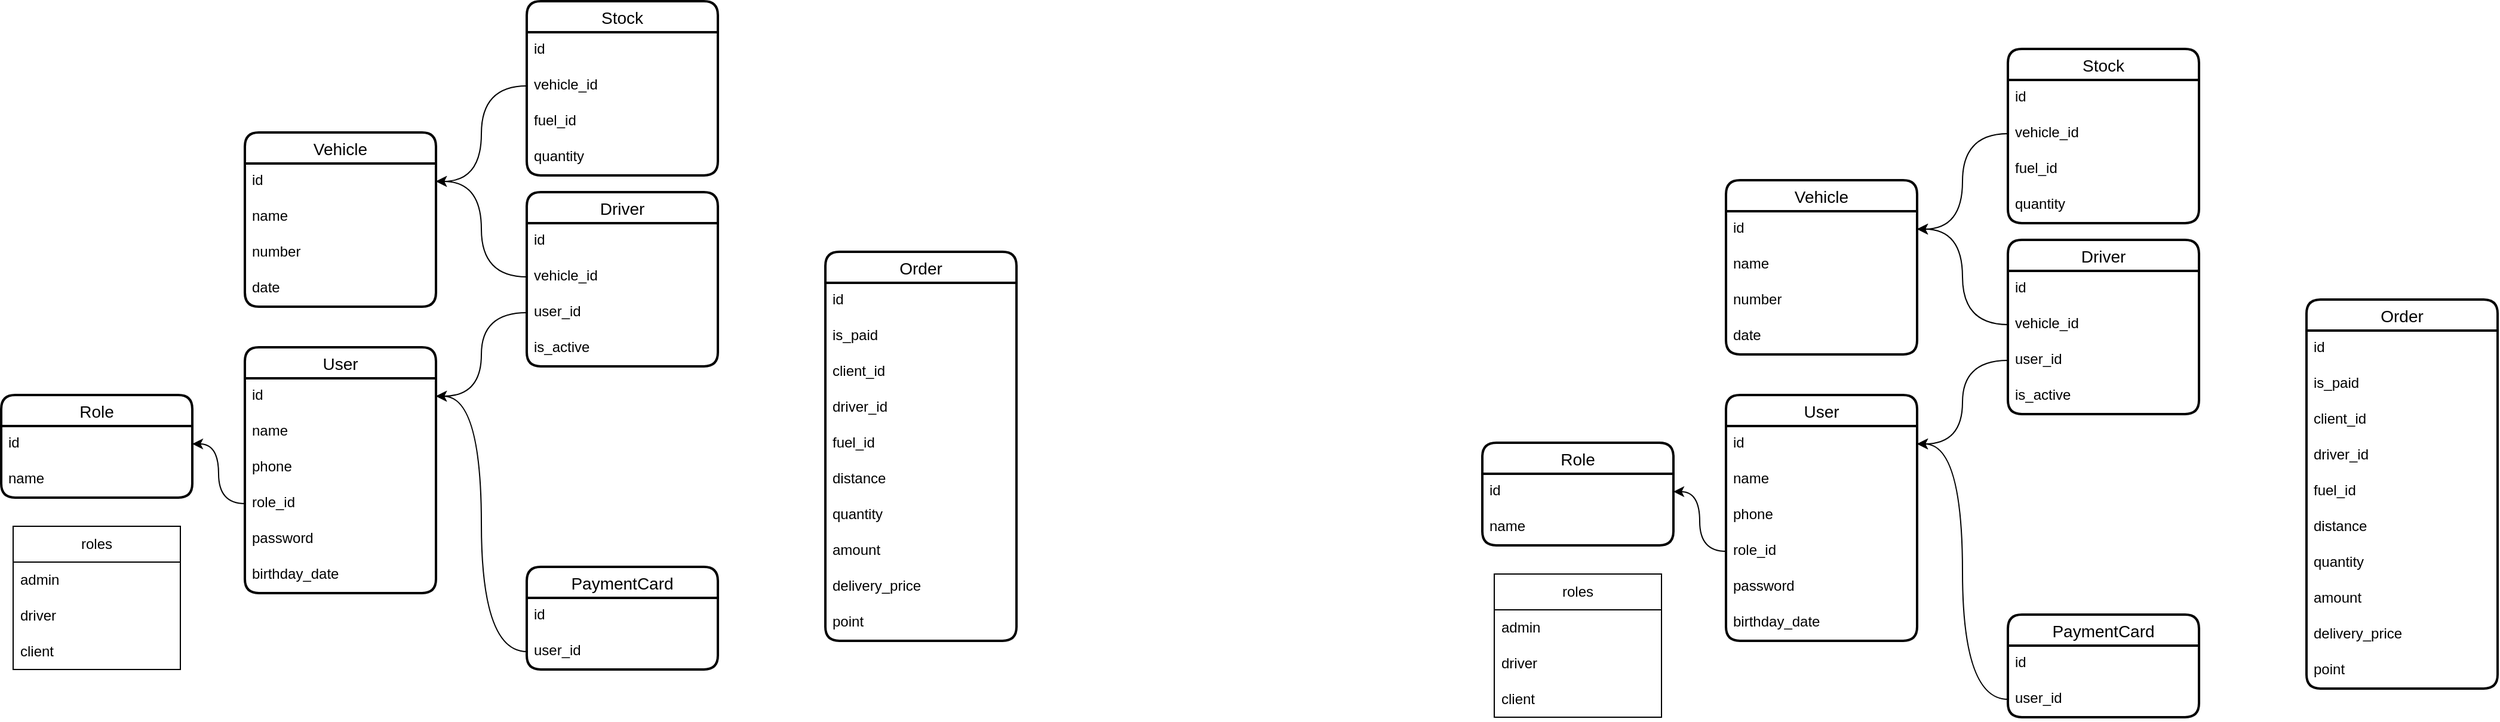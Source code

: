 <mxfile version="23.0.2" type="github">
  <diagram name="Страница — 1" id="4VIFpvgB_l6-nNroEM3K">
    <mxGraphModel dx="2074" dy="642" grid="1" gridSize="10" guides="1" tooltips="1" connect="1" arrows="1" fold="1" page="1" pageScale="1" pageWidth="827" pageHeight="1169" math="0" shadow="0">
      <root>
        <mxCell id="0" />
        <mxCell id="1" parent="0" />
        <mxCell id="IzM00auGPA6VeE9DRCTL-1" value="User" style="swimlane;fontStyle=0;childLayout=stackLayout;horizontal=1;startSize=26;horizontalStack=0;resizeParent=1;resizeParentMax=0;resizeLast=0;collapsible=1;marginBottom=0;align=center;fontSize=14;strokeWidth=2;rounded=1;shadow=0;glass=0;swimlaneLine=1;" parent="1" vertex="1">
          <mxGeometry x="64" y="530" width="160" height="206" as="geometry" />
        </mxCell>
        <mxCell id="IzM00auGPA6VeE9DRCTL-2" value="id" style="text;strokeColor=none;fillColor=none;spacingLeft=4;spacingRight=4;overflow=hidden;rotatable=0;points=[[0,0.5],[1,0.5]];portConstraint=eastwest;fontSize=12;whiteSpace=wrap;html=1;" parent="IzM00auGPA6VeE9DRCTL-1" vertex="1">
          <mxGeometry y="26" width="160" height="30" as="geometry" />
        </mxCell>
        <mxCell id="IzM00auGPA6VeE9DRCTL-3" value="name" style="text;strokeColor=none;fillColor=none;spacingLeft=4;spacingRight=4;overflow=hidden;rotatable=0;points=[[0,0.5],[1,0.5]];portConstraint=eastwest;fontSize=12;whiteSpace=wrap;html=1;" parent="IzM00auGPA6VeE9DRCTL-1" vertex="1">
          <mxGeometry y="56" width="160" height="30" as="geometry" />
        </mxCell>
        <mxCell id="IzM00auGPA6VeE9DRCTL-4" value="phone" style="text;strokeColor=none;fillColor=none;spacingLeft=4;spacingRight=4;overflow=hidden;rotatable=0;points=[[0,0.5],[1,0.5]];portConstraint=eastwest;fontSize=12;whiteSpace=wrap;html=1;" parent="IzM00auGPA6VeE9DRCTL-1" vertex="1">
          <mxGeometry y="86" width="160" height="30" as="geometry" />
        </mxCell>
        <mxCell id="IzM00auGPA6VeE9DRCTL-17" value="role_id" style="text;strokeColor=none;fillColor=none;spacingLeft=4;spacingRight=4;overflow=hidden;rotatable=0;points=[[0,0.5],[1,0.5]];portConstraint=eastwest;fontSize=12;whiteSpace=wrap;html=1;" parent="IzM00auGPA6VeE9DRCTL-1" vertex="1">
          <mxGeometry y="116" width="160" height="30" as="geometry" />
        </mxCell>
        <mxCell id="IzM00auGPA6VeE9DRCTL-5" value="password" style="text;strokeColor=none;fillColor=none;spacingLeft=4;spacingRight=4;overflow=hidden;rotatable=0;points=[[0,0.5],[1,0.5]];portConstraint=eastwest;fontSize=12;whiteSpace=wrap;html=1;" parent="IzM00auGPA6VeE9DRCTL-1" vertex="1">
          <mxGeometry y="146" width="160" height="30" as="geometry" />
        </mxCell>
        <mxCell id="qpfE_1XmCQR1DutoYMbA-15" value="birthday_date" style="text;strokeColor=none;fillColor=none;spacingLeft=4;spacingRight=4;overflow=hidden;rotatable=0;points=[[0,0.5],[1,0.5]];portConstraint=eastwest;fontSize=12;whiteSpace=wrap;html=1;" vertex="1" parent="IzM00auGPA6VeE9DRCTL-1">
          <mxGeometry y="176" width="160" height="30" as="geometry" />
        </mxCell>
        <mxCell id="IzM00auGPA6VeE9DRCTL-9" value="Role" style="swimlane;fontStyle=0;childLayout=stackLayout;horizontal=1;startSize=26;horizontalStack=0;resizeParent=1;resizeParentMax=0;resizeLast=0;collapsible=1;marginBottom=0;align=center;fontSize=14;strokeWidth=2;rounded=1;shadow=0;glass=0;swimlaneLine=1;" parent="1" vertex="1">
          <mxGeometry x="-140" y="570" width="160" height="86" as="geometry" />
        </mxCell>
        <mxCell id="IzM00auGPA6VeE9DRCTL-10" value="id" style="text;strokeColor=none;fillColor=none;spacingLeft=4;spacingRight=4;overflow=hidden;rotatable=0;points=[[0,0.5],[1,0.5]];portConstraint=eastwest;fontSize=12;whiteSpace=wrap;html=1;" parent="IzM00auGPA6VeE9DRCTL-9" vertex="1">
          <mxGeometry y="26" width="160" height="30" as="geometry" />
        </mxCell>
        <mxCell id="IzM00auGPA6VeE9DRCTL-11" value="name" style="text;strokeColor=none;fillColor=none;spacingLeft=4;spacingRight=4;overflow=hidden;rotatable=0;points=[[0,0.5],[1,0.5]];portConstraint=eastwest;fontSize=12;whiteSpace=wrap;html=1;" parent="IzM00auGPA6VeE9DRCTL-9" vertex="1">
          <mxGeometry y="56" width="160" height="30" as="geometry" />
        </mxCell>
        <mxCell id="IzM00auGPA6VeE9DRCTL-18" style="edgeStyle=orthogonalEdgeStyle;rounded=0;orthogonalLoop=1;jettySize=auto;html=1;entryX=1;entryY=0.5;entryDx=0;entryDy=0;curved=1;" parent="1" source="IzM00auGPA6VeE9DRCTL-17" target="IzM00auGPA6VeE9DRCTL-10" edge="1">
          <mxGeometry relative="1" as="geometry" />
        </mxCell>
        <mxCell id="IzM00auGPA6VeE9DRCTL-19" value="Order" style="swimlane;fontStyle=0;childLayout=stackLayout;horizontal=1;startSize=26;horizontalStack=0;resizeParent=1;resizeParentMax=0;resizeLast=0;collapsible=1;marginBottom=0;align=center;fontSize=14;strokeWidth=2;rounded=1;shadow=0;glass=0;swimlaneLine=1;" parent="1" vertex="1">
          <mxGeometry x="550" y="450" width="160" height="326" as="geometry" />
        </mxCell>
        <mxCell id="IzM00auGPA6VeE9DRCTL-20" value="id" style="text;strokeColor=none;fillColor=none;spacingLeft=4;spacingRight=4;overflow=hidden;rotatable=0;points=[[0,0.5],[1,0.5]];portConstraint=eastwest;fontSize=12;whiteSpace=wrap;html=1;" parent="IzM00auGPA6VeE9DRCTL-19" vertex="1">
          <mxGeometry y="26" width="160" height="30" as="geometry" />
        </mxCell>
        <mxCell id="IzM00auGPA6VeE9DRCTL-21" value="is_paid" style="text;strokeColor=none;fillColor=none;spacingLeft=4;spacingRight=4;overflow=hidden;rotatable=0;points=[[0,0.5],[1,0.5]];portConstraint=eastwest;fontSize=12;whiteSpace=wrap;html=1;" parent="IzM00auGPA6VeE9DRCTL-19" vertex="1">
          <mxGeometry y="56" width="160" height="30" as="geometry" />
        </mxCell>
        <mxCell id="IzM00auGPA6VeE9DRCTL-22" value="client_id" style="text;strokeColor=none;fillColor=none;spacingLeft=4;spacingRight=4;overflow=hidden;rotatable=0;points=[[0,0.5],[1,0.5]];portConstraint=eastwest;fontSize=12;whiteSpace=wrap;html=1;" parent="IzM00auGPA6VeE9DRCTL-19" vertex="1">
          <mxGeometry y="86" width="160" height="30" as="geometry" />
        </mxCell>
        <mxCell id="IzM00auGPA6VeE9DRCTL-23" value="driver_id" style="text;strokeColor=none;fillColor=none;spacingLeft=4;spacingRight=4;overflow=hidden;rotatable=0;points=[[0,0.5],[1,0.5]];portConstraint=eastwest;fontSize=12;whiteSpace=wrap;html=1;" parent="IzM00auGPA6VeE9DRCTL-19" vertex="1">
          <mxGeometry y="116" width="160" height="30" as="geometry" />
        </mxCell>
        <mxCell id="IzM00auGPA6VeE9DRCTL-24" value="fuel_id" style="text;strokeColor=none;fillColor=none;spacingLeft=4;spacingRight=4;overflow=hidden;rotatable=0;points=[[0,0.5],[1,0.5]];portConstraint=eastwest;fontSize=12;whiteSpace=wrap;html=1;" parent="IzM00auGPA6VeE9DRCTL-19" vertex="1">
          <mxGeometry y="146" width="160" height="30" as="geometry" />
        </mxCell>
        <mxCell id="qpfE_1XmCQR1DutoYMbA-2" value="distance" style="text;strokeColor=none;fillColor=none;spacingLeft=4;spacingRight=4;overflow=hidden;rotatable=0;points=[[0,0.5],[1,0.5]];portConstraint=eastwest;fontSize=12;whiteSpace=wrap;html=1;" vertex="1" parent="IzM00auGPA6VeE9DRCTL-19">
          <mxGeometry y="176" width="160" height="30" as="geometry" />
        </mxCell>
        <mxCell id="IzM00auGPA6VeE9DRCTL-25" value="quantity" style="text;strokeColor=none;fillColor=none;spacingLeft=4;spacingRight=4;overflow=hidden;rotatable=0;points=[[0,0.5],[1,0.5]];portConstraint=eastwest;fontSize=12;whiteSpace=wrap;html=1;" parent="IzM00auGPA6VeE9DRCTL-19" vertex="1">
          <mxGeometry y="206" width="160" height="30" as="geometry" />
        </mxCell>
        <mxCell id="IzM00auGPA6VeE9DRCTL-26" value="amount" style="text;strokeColor=none;fillColor=none;spacingLeft=4;spacingRight=4;overflow=hidden;rotatable=0;points=[[0,0.5],[1,0.5]];portConstraint=eastwest;fontSize=12;whiteSpace=wrap;html=1;" parent="IzM00auGPA6VeE9DRCTL-19" vertex="1">
          <mxGeometry y="236" width="160" height="30" as="geometry" />
        </mxCell>
        <mxCell id="IzM00auGPA6VeE9DRCTL-27" value="delivery_price" style="text;strokeColor=none;fillColor=none;spacingLeft=4;spacingRight=4;overflow=hidden;rotatable=0;points=[[0,0.5],[1,0.5]];portConstraint=eastwest;fontSize=12;whiteSpace=wrap;html=1;" parent="IzM00auGPA6VeE9DRCTL-19" vertex="1">
          <mxGeometry y="266" width="160" height="30" as="geometry" />
        </mxCell>
        <mxCell id="qpfE_1XmCQR1DutoYMbA-3" value="point" style="text;strokeColor=none;fillColor=none;spacingLeft=4;spacingRight=4;overflow=hidden;rotatable=0;points=[[0,0.5],[1,0.5]];portConstraint=eastwest;fontSize=12;whiteSpace=wrap;html=1;" vertex="1" parent="IzM00auGPA6VeE9DRCTL-19">
          <mxGeometry y="296" width="160" height="30" as="geometry" />
        </mxCell>
        <mxCell id="IzM00auGPA6VeE9DRCTL-28" value="Stock" style="swimlane;fontStyle=0;childLayout=stackLayout;horizontal=1;startSize=26;horizontalStack=0;resizeParent=1;resizeParentMax=0;resizeLast=0;collapsible=1;marginBottom=0;align=center;fontSize=14;strokeWidth=2;rounded=1;shadow=0;glass=0;swimlaneLine=1;" parent="1" vertex="1">
          <mxGeometry x="300" y="240" width="160" height="146" as="geometry" />
        </mxCell>
        <mxCell id="IzM00auGPA6VeE9DRCTL-29" value="id" style="text;strokeColor=none;fillColor=none;spacingLeft=4;spacingRight=4;overflow=hidden;rotatable=0;points=[[0,0.5],[1,0.5]];portConstraint=eastwest;fontSize=12;whiteSpace=wrap;html=1;" parent="IzM00auGPA6VeE9DRCTL-28" vertex="1">
          <mxGeometry y="26" width="160" height="30" as="geometry" />
        </mxCell>
        <mxCell id="IzM00auGPA6VeE9DRCTL-30" value="vehicle_id" style="text;strokeColor=none;fillColor=none;spacingLeft=4;spacingRight=4;overflow=hidden;rotatable=0;points=[[0,0.5],[1,0.5]];portConstraint=eastwest;fontSize=12;whiteSpace=wrap;html=1;" parent="IzM00auGPA6VeE9DRCTL-28" vertex="1">
          <mxGeometry y="56" width="160" height="30" as="geometry" />
        </mxCell>
        <mxCell id="IzM00auGPA6VeE9DRCTL-31" value="fuel_id" style="text;strokeColor=none;fillColor=none;spacingLeft=4;spacingRight=4;overflow=hidden;rotatable=0;points=[[0,0.5],[1,0.5]];portConstraint=eastwest;fontSize=12;whiteSpace=wrap;html=1;" parent="IzM00auGPA6VeE9DRCTL-28" vertex="1">
          <mxGeometry y="86" width="160" height="30" as="geometry" />
        </mxCell>
        <mxCell id="IzM00auGPA6VeE9DRCTL-32" value="quantity" style="text;strokeColor=none;fillColor=none;spacingLeft=4;spacingRight=4;overflow=hidden;rotatable=0;points=[[0,0.5],[1,0.5]];portConstraint=eastwest;fontSize=12;whiteSpace=wrap;html=1;" parent="IzM00auGPA6VeE9DRCTL-28" vertex="1">
          <mxGeometry y="116" width="160" height="30" as="geometry" />
        </mxCell>
        <mxCell id="IzM00auGPA6VeE9DRCTL-34" value="Vehicle" style="swimlane;fontStyle=0;childLayout=stackLayout;horizontal=1;startSize=26;horizontalStack=0;resizeParent=1;resizeParentMax=0;resizeLast=0;collapsible=1;marginBottom=0;align=center;fontSize=14;strokeWidth=2;rounded=1;shadow=0;glass=0;swimlaneLine=1;" parent="1" vertex="1">
          <mxGeometry x="64" y="350" width="160" height="146" as="geometry" />
        </mxCell>
        <mxCell id="IzM00auGPA6VeE9DRCTL-35" value="id" style="text;strokeColor=none;fillColor=none;spacingLeft=4;spacingRight=4;overflow=hidden;rotatable=0;points=[[0,0.5],[1,0.5]];portConstraint=eastwest;fontSize=12;whiteSpace=wrap;html=1;" parent="IzM00auGPA6VeE9DRCTL-34" vertex="1">
          <mxGeometry y="26" width="160" height="30" as="geometry" />
        </mxCell>
        <mxCell id="IzM00auGPA6VeE9DRCTL-36" value="name" style="text;strokeColor=none;fillColor=none;spacingLeft=4;spacingRight=4;overflow=hidden;rotatable=0;points=[[0,0.5],[1,0.5]];portConstraint=eastwest;fontSize=12;whiteSpace=wrap;html=1;" parent="IzM00auGPA6VeE9DRCTL-34" vertex="1">
          <mxGeometry y="56" width="160" height="30" as="geometry" />
        </mxCell>
        <mxCell id="IzM00auGPA6VeE9DRCTL-37" value="number" style="text;strokeColor=none;fillColor=none;spacingLeft=4;spacingRight=4;overflow=hidden;rotatable=0;points=[[0,0.5],[1,0.5]];portConstraint=eastwest;fontSize=12;whiteSpace=wrap;html=1;" parent="IzM00auGPA6VeE9DRCTL-34" vertex="1">
          <mxGeometry y="86" width="160" height="30" as="geometry" />
        </mxCell>
        <mxCell id="IzM00auGPA6VeE9DRCTL-38" value="date" style="text;strokeColor=none;fillColor=none;spacingLeft=4;spacingRight=4;overflow=hidden;rotatable=0;points=[[0,0.5],[1,0.5]];portConstraint=eastwest;fontSize=12;whiteSpace=wrap;html=1;" parent="IzM00auGPA6VeE9DRCTL-34" vertex="1">
          <mxGeometry y="116" width="160" height="30" as="geometry" />
        </mxCell>
        <mxCell id="qpfE_1XmCQR1DutoYMbA-1" style="edgeStyle=orthogonalEdgeStyle;rounded=0;orthogonalLoop=1;jettySize=auto;html=1;entryX=1;entryY=0.5;entryDx=0;entryDy=0;curved=1;" edge="1" parent="1" source="IzM00auGPA6VeE9DRCTL-30" target="IzM00auGPA6VeE9DRCTL-35">
          <mxGeometry relative="1" as="geometry" />
        </mxCell>
        <mxCell id="qpfE_1XmCQR1DutoYMbA-5" value="roles" style="swimlane;fontStyle=0;childLayout=stackLayout;horizontal=1;startSize=30;horizontalStack=0;resizeParent=1;resizeParentMax=0;resizeLast=0;collapsible=1;marginBottom=0;whiteSpace=wrap;html=1;" vertex="1" parent="1">
          <mxGeometry x="-130" y="680" width="140" height="120" as="geometry" />
        </mxCell>
        <mxCell id="qpfE_1XmCQR1DutoYMbA-6" value="admin" style="text;strokeColor=none;fillColor=none;align=left;verticalAlign=middle;spacingLeft=4;spacingRight=4;overflow=hidden;points=[[0,0.5],[1,0.5]];portConstraint=eastwest;rotatable=0;whiteSpace=wrap;html=1;" vertex="1" parent="qpfE_1XmCQR1DutoYMbA-5">
          <mxGeometry y="30" width="140" height="30" as="geometry" />
        </mxCell>
        <mxCell id="qpfE_1XmCQR1DutoYMbA-7" value="driver" style="text;strokeColor=none;fillColor=none;align=left;verticalAlign=middle;spacingLeft=4;spacingRight=4;overflow=hidden;points=[[0,0.5],[1,0.5]];portConstraint=eastwest;rotatable=0;whiteSpace=wrap;html=1;" vertex="1" parent="qpfE_1XmCQR1DutoYMbA-5">
          <mxGeometry y="60" width="140" height="30" as="geometry" />
        </mxCell>
        <mxCell id="qpfE_1XmCQR1DutoYMbA-8" value="client" style="text;strokeColor=none;fillColor=none;align=left;verticalAlign=middle;spacingLeft=4;spacingRight=4;overflow=hidden;points=[[0,0.5],[1,0.5]];portConstraint=eastwest;rotatable=0;whiteSpace=wrap;html=1;" vertex="1" parent="qpfE_1XmCQR1DutoYMbA-5">
          <mxGeometry y="90" width="140" height="30" as="geometry" />
        </mxCell>
        <mxCell id="qpfE_1XmCQR1DutoYMbA-16" value="Driver" style="swimlane;fontStyle=0;childLayout=stackLayout;horizontal=1;startSize=26;horizontalStack=0;resizeParent=1;resizeParentMax=0;resizeLast=0;collapsible=1;marginBottom=0;align=center;fontSize=14;strokeWidth=2;rounded=1;shadow=0;glass=0;swimlaneLine=1;" vertex="1" parent="1">
          <mxGeometry x="300" y="400" width="160" height="146" as="geometry" />
        </mxCell>
        <mxCell id="qpfE_1XmCQR1DutoYMbA-17" value="id" style="text;strokeColor=none;fillColor=none;spacingLeft=4;spacingRight=4;overflow=hidden;rotatable=0;points=[[0,0.5],[1,0.5]];portConstraint=eastwest;fontSize=12;whiteSpace=wrap;html=1;" vertex="1" parent="qpfE_1XmCQR1DutoYMbA-16">
          <mxGeometry y="26" width="160" height="30" as="geometry" />
        </mxCell>
        <mxCell id="qpfE_1XmCQR1DutoYMbA-18" value="vehicle_id" style="text;strokeColor=none;fillColor=none;spacingLeft=4;spacingRight=4;overflow=hidden;rotatable=0;points=[[0,0.5],[1,0.5]];portConstraint=eastwest;fontSize=12;whiteSpace=wrap;html=1;" vertex="1" parent="qpfE_1XmCQR1DutoYMbA-16">
          <mxGeometry y="56" width="160" height="30" as="geometry" />
        </mxCell>
        <mxCell id="qpfE_1XmCQR1DutoYMbA-19" value="user_id" style="text;strokeColor=none;fillColor=none;spacingLeft=4;spacingRight=4;overflow=hidden;rotatable=0;points=[[0,0.5],[1,0.5]];portConstraint=eastwest;fontSize=12;whiteSpace=wrap;html=1;" vertex="1" parent="qpfE_1XmCQR1DutoYMbA-16">
          <mxGeometry y="86" width="160" height="30" as="geometry" />
        </mxCell>
        <mxCell id="qpfE_1XmCQR1DutoYMbA-23" value="is_active" style="text;strokeColor=none;fillColor=none;spacingLeft=4;spacingRight=4;overflow=hidden;rotatable=0;points=[[0,0.5],[1,0.5]];portConstraint=eastwest;fontSize=12;whiteSpace=wrap;html=1;" vertex="1" parent="qpfE_1XmCQR1DutoYMbA-16">
          <mxGeometry y="116" width="160" height="30" as="geometry" />
        </mxCell>
        <mxCell id="qpfE_1XmCQR1DutoYMbA-24" style="edgeStyle=orthogonalEdgeStyle;rounded=0;orthogonalLoop=1;jettySize=auto;html=1;entryX=1;entryY=0.5;entryDx=0;entryDy=0;curved=1;" edge="1" parent="1" source="qpfE_1XmCQR1DutoYMbA-19" target="IzM00auGPA6VeE9DRCTL-2">
          <mxGeometry relative="1" as="geometry" />
        </mxCell>
        <mxCell id="qpfE_1XmCQR1DutoYMbA-25" style="edgeStyle=orthogonalEdgeStyle;rounded=0;orthogonalLoop=1;jettySize=auto;html=1;entryX=1;entryY=0.5;entryDx=0;entryDy=0;curved=1;" edge="1" parent="1" source="qpfE_1XmCQR1DutoYMbA-18" target="IzM00auGPA6VeE9DRCTL-35">
          <mxGeometry relative="1" as="geometry" />
        </mxCell>
        <mxCell id="qpfE_1XmCQR1DutoYMbA-26" value="PaymentCard" style="swimlane;fontStyle=0;childLayout=stackLayout;horizontal=1;startSize=26;horizontalStack=0;resizeParent=1;resizeParentMax=0;resizeLast=0;collapsible=1;marginBottom=0;align=center;fontSize=14;strokeWidth=2;rounded=1;shadow=0;glass=0;swimlaneLine=1;" vertex="1" parent="1">
          <mxGeometry x="300" y="714" width="160" height="86" as="geometry" />
        </mxCell>
        <mxCell id="qpfE_1XmCQR1DutoYMbA-27" value="id" style="text;strokeColor=none;fillColor=none;spacingLeft=4;spacingRight=4;overflow=hidden;rotatable=0;points=[[0,0.5],[1,0.5]];portConstraint=eastwest;fontSize=12;whiteSpace=wrap;html=1;" vertex="1" parent="qpfE_1XmCQR1DutoYMbA-26">
          <mxGeometry y="26" width="160" height="30" as="geometry" />
        </mxCell>
        <mxCell id="qpfE_1XmCQR1DutoYMbA-28" value="user_id" style="text;strokeColor=none;fillColor=none;spacingLeft=4;spacingRight=4;overflow=hidden;rotatable=0;points=[[0,0.5],[1,0.5]];portConstraint=eastwest;fontSize=12;whiteSpace=wrap;html=1;" vertex="1" parent="qpfE_1XmCQR1DutoYMbA-26">
          <mxGeometry y="56" width="160" height="30" as="geometry" />
        </mxCell>
        <mxCell id="qpfE_1XmCQR1DutoYMbA-29" style="edgeStyle=orthogonalEdgeStyle;rounded=0;orthogonalLoop=1;jettySize=auto;html=1;entryX=1;entryY=0.5;entryDx=0;entryDy=0;curved=1;" edge="1" parent="1" source="qpfE_1XmCQR1DutoYMbA-28" target="IzM00auGPA6VeE9DRCTL-2">
          <mxGeometry relative="1" as="geometry" />
        </mxCell>
        <mxCell id="qpfE_1XmCQR1DutoYMbA-30" value="User" style="swimlane;fontStyle=0;childLayout=stackLayout;horizontal=1;startSize=26;horizontalStack=0;resizeParent=1;resizeParentMax=0;resizeLast=0;collapsible=1;marginBottom=0;align=center;fontSize=14;strokeWidth=2;rounded=1;shadow=0;glass=0;swimlaneLine=1;" vertex="1" parent="1">
          <mxGeometry x="1304" y="570" width="160" height="206" as="geometry" />
        </mxCell>
        <mxCell id="qpfE_1XmCQR1DutoYMbA-31" value="id" style="text;strokeColor=none;fillColor=none;spacingLeft=4;spacingRight=4;overflow=hidden;rotatable=0;points=[[0,0.5],[1,0.5]];portConstraint=eastwest;fontSize=12;whiteSpace=wrap;html=1;" vertex="1" parent="qpfE_1XmCQR1DutoYMbA-30">
          <mxGeometry y="26" width="160" height="30" as="geometry" />
        </mxCell>
        <mxCell id="qpfE_1XmCQR1DutoYMbA-32" value="name" style="text;strokeColor=none;fillColor=none;spacingLeft=4;spacingRight=4;overflow=hidden;rotatable=0;points=[[0,0.5],[1,0.5]];portConstraint=eastwest;fontSize=12;whiteSpace=wrap;html=1;" vertex="1" parent="qpfE_1XmCQR1DutoYMbA-30">
          <mxGeometry y="56" width="160" height="30" as="geometry" />
        </mxCell>
        <mxCell id="qpfE_1XmCQR1DutoYMbA-33" value="phone" style="text;strokeColor=none;fillColor=none;spacingLeft=4;spacingRight=4;overflow=hidden;rotatable=0;points=[[0,0.5],[1,0.5]];portConstraint=eastwest;fontSize=12;whiteSpace=wrap;html=1;" vertex="1" parent="qpfE_1XmCQR1DutoYMbA-30">
          <mxGeometry y="86" width="160" height="30" as="geometry" />
        </mxCell>
        <mxCell id="qpfE_1XmCQR1DutoYMbA-34" value="role_id" style="text;strokeColor=none;fillColor=none;spacingLeft=4;spacingRight=4;overflow=hidden;rotatable=0;points=[[0,0.5],[1,0.5]];portConstraint=eastwest;fontSize=12;whiteSpace=wrap;html=1;" vertex="1" parent="qpfE_1XmCQR1DutoYMbA-30">
          <mxGeometry y="116" width="160" height="30" as="geometry" />
        </mxCell>
        <mxCell id="qpfE_1XmCQR1DutoYMbA-35" value="password" style="text;strokeColor=none;fillColor=none;spacingLeft=4;spacingRight=4;overflow=hidden;rotatable=0;points=[[0,0.5],[1,0.5]];portConstraint=eastwest;fontSize=12;whiteSpace=wrap;html=1;" vertex="1" parent="qpfE_1XmCQR1DutoYMbA-30">
          <mxGeometry y="146" width="160" height="30" as="geometry" />
        </mxCell>
        <mxCell id="qpfE_1XmCQR1DutoYMbA-36" value="birthday_date" style="text;strokeColor=none;fillColor=none;spacingLeft=4;spacingRight=4;overflow=hidden;rotatable=0;points=[[0,0.5],[1,0.5]];portConstraint=eastwest;fontSize=12;whiteSpace=wrap;html=1;" vertex="1" parent="qpfE_1XmCQR1DutoYMbA-30">
          <mxGeometry y="176" width="160" height="30" as="geometry" />
        </mxCell>
        <mxCell id="qpfE_1XmCQR1DutoYMbA-37" value="Role" style="swimlane;fontStyle=0;childLayout=stackLayout;horizontal=1;startSize=26;horizontalStack=0;resizeParent=1;resizeParentMax=0;resizeLast=0;collapsible=1;marginBottom=0;align=center;fontSize=14;strokeWidth=2;rounded=1;shadow=0;glass=0;swimlaneLine=1;" vertex="1" parent="1">
          <mxGeometry x="1100" y="610" width="160" height="86" as="geometry" />
        </mxCell>
        <mxCell id="qpfE_1XmCQR1DutoYMbA-38" value="id" style="text;strokeColor=none;fillColor=none;spacingLeft=4;spacingRight=4;overflow=hidden;rotatable=0;points=[[0,0.5],[1,0.5]];portConstraint=eastwest;fontSize=12;whiteSpace=wrap;html=1;" vertex="1" parent="qpfE_1XmCQR1DutoYMbA-37">
          <mxGeometry y="26" width="160" height="30" as="geometry" />
        </mxCell>
        <mxCell id="qpfE_1XmCQR1DutoYMbA-39" value="name" style="text;strokeColor=none;fillColor=none;spacingLeft=4;spacingRight=4;overflow=hidden;rotatable=0;points=[[0,0.5],[1,0.5]];portConstraint=eastwest;fontSize=12;whiteSpace=wrap;html=1;" vertex="1" parent="qpfE_1XmCQR1DutoYMbA-37">
          <mxGeometry y="56" width="160" height="30" as="geometry" />
        </mxCell>
        <mxCell id="qpfE_1XmCQR1DutoYMbA-40" style="edgeStyle=orthogonalEdgeStyle;rounded=0;orthogonalLoop=1;jettySize=auto;html=1;entryX=1;entryY=0.5;entryDx=0;entryDy=0;curved=1;" edge="1" parent="1" source="qpfE_1XmCQR1DutoYMbA-34" target="qpfE_1XmCQR1DutoYMbA-38">
          <mxGeometry relative="1" as="geometry" />
        </mxCell>
        <mxCell id="qpfE_1XmCQR1DutoYMbA-41" value="Order" style="swimlane;fontStyle=0;childLayout=stackLayout;horizontal=1;startSize=26;horizontalStack=0;resizeParent=1;resizeParentMax=0;resizeLast=0;collapsible=1;marginBottom=0;align=center;fontSize=14;strokeWidth=2;rounded=1;shadow=0;glass=0;swimlaneLine=1;" vertex="1" parent="1">
          <mxGeometry x="1790" y="490" width="160" height="326" as="geometry" />
        </mxCell>
        <mxCell id="qpfE_1XmCQR1DutoYMbA-42" value="id" style="text;strokeColor=none;fillColor=none;spacingLeft=4;spacingRight=4;overflow=hidden;rotatable=0;points=[[0,0.5],[1,0.5]];portConstraint=eastwest;fontSize=12;whiteSpace=wrap;html=1;" vertex="1" parent="qpfE_1XmCQR1DutoYMbA-41">
          <mxGeometry y="26" width="160" height="30" as="geometry" />
        </mxCell>
        <mxCell id="qpfE_1XmCQR1DutoYMbA-43" value="is_paid" style="text;strokeColor=none;fillColor=none;spacingLeft=4;spacingRight=4;overflow=hidden;rotatable=0;points=[[0,0.5],[1,0.5]];portConstraint=eastwest;fontSize=12;whiteSpace=wrap;html=1;" vertex="1" parent="qpfE_1XmCQR1DutoYMbA-41">
          <mxGeometry y="56" width="160" height="30" as="geometry" />
        </mxCell>
        <mxCell id="qpfE_1XmCQR1DutoYMbA-44" value="client_id" style="text;strokeColor=none;fillColor=none;spacingLeft=4;spacingRight=4;overflow=hidden;rotatable=0;points=[[0,0.5],[1,0.5]];portConstraint=eastwest;fontSize=12;whiteSpace=wrap;html=1;" vertex="1" parent="qpfE_1XmCQR1DutoYMbA-41">
          <mxGeometry y="86" width="160" height="30" as="geometry" />
        </mxCell>
        <mxCell id="qpfE_1XmCQR1DutoYMbA-45" value="driver_id" style="text;strokeColor=none;fillColor=none;spacingLeft=4;spacingRight=4;overflow=hidden;rotatable=0;points=[[0,0.5],[1,0.5]];portConstraint=eastwest;fontSize=12;whiteSpace=wrap;html=1;" vertex="1" parent="qpfE_1XmCQR1DutoYMbA-41">
          <mxGeometry y="116" width="160" height="30" as="geometry" />
        </mxCell>
        <mxCell id="qpfE_1XmCQR1DutoYMbA-46" value="fuel_id" style="text;strokeColor=none;fillColor=none;spacingLeft=4;spacingRight=4;overflow=hidden;rotatable=0;points=[[0,0.5],[1,0.5]];portConstraint=eastwest;fontSize=12;whiteSpace=wrap;html=1;" vertex="1" parent="qpfE_1XmCQR1DutoYMbA-41">
          <mxGeometry y="146" width="160" height="30" as="geometry" />
        </mxCell>
        <mxCell id="qpfE_1XmCQR1DutoYMbA-47" value="distance" style="text;strokeColor=none;fillColor=none;spacingLeft=4;spacingRight=4;overflow=hidden;rotatable=0;points=[[0,0.5],[1,0.5]];portConstraint=eastwest;fontSize=12;whiteSpace=wrap;html=1;" vertex="1" parent="qpfE_1XmCQR1DutoYMbA-41">
          <mxGeometry y="176" width="160" height="30" as="geometry" />
        </mxCell>
        <mxCell id="qpfE_1XmCQR1DutoYMbA-48" value="quantity" style="text;strokeColor=none;fillColor=none;spacingLeft=4;spacingRight=4;overflow=hidden;rotatable=0;points=[[0,0.5],[1,0.5]];portConstraint=eastwest;fontSize=12;whiteSpace=wrap;html=1;" vertex="1" parent="qpfE_1XmCQR1DutoYMbA-41">
          <mxGeometry y="206" width="160" height="30" as="geometry" />
        </mxCell>
        <mxCell id="qpfE_1XmCQR1DutoYMbA-49" value="amount" style="text;strokeColor=none;fillColor=none;spacingLeft=4;spacingRight=4;overflow=hidden;rotatable=0;points=[[0,0.5],[1,0.5]];portConstraint=eastwest;fontSize=12;whiteSpace=wrap;html=1;" vertex="1" parent="qpfE_1XmCQR1DutoYMbA-41">
          <mxGeometry y="236" width="160" height="30" as="geometry" />
        </mxCell>
        <mxCell id="qpfE_1XmCQR1DutoYMbA-50" value="delivery_price" style="text;strokeColor=none;fillColor=none;spacingLeft=4;spacingRight=4;overflow=hidden;rotatable=0;points=[[0,0.5],[1,0.5]];portConstraint=eastwest;fontSize=12;whiteSpace=wrap;html=1;" vertex="1" parent="qpfE_1XmCQR1DutoYMbA-41">
          <mxGeometry y="266" width="160" height="30" as="geometry" />
        </mxCell>
        <mxCell id="qpfE_1XmCQR1DutoYMbA-51" value="point" style="text;strokeColor=none;fillColor=none;spacingLeft=4;spacingRight=4;overflow=hidden;rotatable=0;points=[[0,0.5],[1,0.5]];portConstraint=eastwest;fontSize=12;whiteSpace=wrap;html=1;" vertex="1" parent="qpfE_1XmCQR1DutoYMbA-41">
          <mxGeometry y="296" width="160" height="30" as="geometry" />
        </mxCell>
        <mxCell id="qpfE_1XmCQR1DutoYMbA-52" value="Stock" style="swimlane;fontStyle=0;childLayout=stackLayout;horizontal=1;startSize=26;horizontalStack=0;resizeParent=1;resizeParentMax=0;resizeLast=0;collapsible=1;marginBottom=0;align=center;fontSize=14;strokeWidth=2;rounded=1;shadow=0;glass=0;swimlaneLine=1;" vertex="1" parent="1">
          <mxGeometry x="1540" y="280" width="160" height="146" as="geometry" />
        </mxCell>
        <mxCell id="qpfE_1XmCQR1DutoYMbA-53" value="id" style="text;strokeColor=none;fillColor=none;spacingLeft=4;spacingRight=4;overflow=hidden;rotatable=0;points=[[0,0.5],[1,0.5]];portConstraint=eastwest;fontSize=12;whiteSpace=wrap;html=1;" vertex="1" parent="qpfE_1XmCQR1DutoYMbA-52">
          <mxGeometry y="26" width="160" height="30" as="geometry" />
        </mxCell>
        <mxCell id="qpfE_1XmCQR1DutoYMbA-54" value="vehicle_id" style="text;strokeColor=none;fillColor=none;spacingLeft=4;spacingRight=4;overflow=hidden;rotatable=0;points=[[0,0.5],[1,0.5]];portConstraint=eastwest;fontSize=12;whiteSpace=wrap;html=1;" vertex="1" parent="qpfE_1XmCQR1DutoYMbA-52">
          <mxGeometry y="56" width="160" height="30" as="geometry" />
        </mxCell>
        <mxCell id="qpfE_1XmCQR1DutoYMbA-55" value="fuel_id" style="text;strokeColor=none;fillColor=none;spacingLeft=4;spacingRight=4;overflow=hidden;rotatable=0;points=[[0,0.5],[1,0.5]];portConstraint=eastwest;fontSize=12;whiteSpace=wrap;html=1;" vertex="1" parent="qpfE_1XmCQR1DutoYMbA-52">
          <mxGeometry y="86" width="160" height="30" as="geometry" />
        </mxCell>
        <mxCell id="qpfE_1XmCQR1DutoYMbA-56" value="quantity" style="text;strokeColor=none;fillColor=none;spacingLeft=4;spacingRight=4;overflow=hidden;rotatable=0;points=[[0,0.5],[1,0.5]];portConstraint=eastwest;fontSize=12;whiteSpace=wrap;html=1;" vertex="1" parent="qpfE_1XmCQR1DutoYMbA-52">
          <mxGeometry y="116" width="160" height="30" as="geometry" />
        </mxCell>
        <mxCell id="qpfE_1XmCQR1DutoYMbA-57" value="Vehicle" style="swimlane;fontStyle=0;childLayout=stackLayout;horizontal=1;startSize=26;horizontalStack=0;resizeParent=1;resizeParentMax=0;resizeLast=0;collapsible=1;marginBottom=0;align=center;fontSize=14;strokeWidth=2;rounded=1;shadow=0;glass=0;swimlaneLine=1;" vertex="1" parent="1">
          <mxGeometry x="1304" y="390" width="160" height="146" as="geometry" />
        </mxCell>
        <mxCell id="qpfE_1XmCQR1DutoYMbA-58" value="id" style="text;strokeColor=none;fillColor=none;spacingLeft=4;spacingRight=4;overflow=hidden;rotatable=0;points=[[0,0.5],[1,0.5]];portConstraint=eastwest;fontSize=12;whiteSpace=wrap;html=1;" vertex="1" parent="qpfE_1XmCQR1DutoYMbA-57">
          <mxGeometry y="26" width="160" height="30" as="geometry" />
        </mxCell>
        <mxCell id="qpfE_1XmCQR1DutoYMbA-59" value="name" style="text;strokeColor=none;fillColor=none;spacingLeft=4;spacingRight=4;overflow=hidden;rotatable=0;points=[[0,0.5],[1,0.5]];portConstraint=eastwest;fontSize=12;whiteSpace=wrap;html=1;" vertex="1" parent="qpfE_1XmCQR1DutoYMbA-57">
          <mxGeometry y="56" width="160" height="30" as="geometry" />
        </mxCell>
        <mxCell id="qpfE_1XmCQR1DutoYMbA-60" value="number" style="text;strokeColor=none;fillColor=none;spacingLeft=4;spacingRight=4;overflow=hidden;rotatable=0;points=[[0,0.5],[1,0.5]];portConstraint=eastwest;fontSize=12;whiteSpace=wrap;html=1;" vertex="1" parent="qpfE_1XmCQR1DutoYMbA-57">
          <mxGeometry y="86" width="160" height="30" as="geometry" />
        </mxCell>
        <mxCell id="qpfE_1XmCQR1DutoYMbA-61" value="date" style="text;strokeColor=none;fillColor=none;spacingLeft=4;spacingRight=4;overflow=hidden;rotatable=0;points=[[0,0.5],[1,0.5]];portConstraint=eastwest;fontSize=12;whiteSpace=wrap;html=1;" vertex="1" parent="qpfE_1XmCQR1DutoYMbA-57">
          <mxGeometry y="116" width="160" height="30" as="geometry" />
        </mxCell>
        <mxCell id="qpfE_1XmCQR1DutoYMbA-62" style="edgeStyle=orthogonalEdgeStyle;rounded=0;orthogonalLoop=1;jettySize=auto;html=1;entryX=1;entryY=0.5;entryDx=0;entryDy=0;curved=1;" edge="1" parent="1" source="qpfE_1XmCQR1DutoYMbA-54" target="qpfE_1XmCQR1DutoYMbA-58">
          <mxGeometry relative="1" as="geometry" />
        </mxCell>
        <mxCell id="qpfE_1XmCQR1DutoYMbA-63" value="roles" style="swimlane;fontStyle=0;childLayout=stackLayout;horizontal=1;startSize=30;horizontalStack=0;resizeParent=1;resizeParentMax=0;resizeLast=0;collapsible=1;marginBottom=0;whiteSpace=wrap;html=1;" vertex="1" parent="1">
          <mxGeometry x="1110" y="720" width="140" height="120" as="geometry" />
        </mxCell>
        <mxCell id="qpfE_1XmCQR1DutoYMbA-64" value="admin" style="text;strokeColor=none;fillColor=none;align=left;verticalAlign=middle;spacingLeft=4;spacingRight=4;overflow=hidden;points=[[0,0.5],[1,0.5]];portConstraint=eastwest;rotatable=0;whiteSpace=wrap;html=1;" vertex="1" parent="qpfE_1XmCQR1DutoYMbA-63">
          <mxGeometry y="30" width="140" height="30" as="geometry" />
        </mxCell>
        <mxCell id="qpfE_1XmCQR1DutoYMbA-65" value="driver" style="text;strokeColor=none;fillColor=none;align=left;verticalAlign=middle;spacingLeft=4;spacingRight=4;overflow=hidden;points=[[0,0.5],[1,0.5]];portConstraint=eastwest;rotatable=0;whiteSpace=wrap;html=1;" vertex="1" parent="qpfE_1XmCQR1DutoYMbA-63">
          <mxGeometry y="60" width="140" height="30" as="geometry" />
        </mxCell>
        <mxCell id="qpfE_1XmCQR1DutoYMbA-66" value="client" style="text;strokeColor=none;fillColor=none;align=left;verticalAlign=middle;spacingLeft=4;spacingRight=4;overflow=hidden;points=[[0,0.5],[1,0.5]];portConstraint=eastwest;rotatable=0;whiteSpace=wrap;html=1;" vertex="1" parent="qpfE_1XmCQR1DutoYMbA-63">
          <mxGeometry y="90" width="140" height="30" as="geometry" />
        </mxCell>
        <mxCell id="qpfE_1XmCQR1DutoYMbA-67" value="Driver" style="swimlane;fontStyle=0;childLayout=stackLayout;horizontal=1;startSize=26;horizontalStack=0;resizeParent=1;resizeParentMax=0;resizeLast=0;collapsible=1;marginBottom=0;align=center;fontSize=14;strokeWidth=2;rounded=1;shadow=0;glass=0;swimlaneLine=1;" vertex="1" parent="1">
          <mxGeometry x="1540" y="440" width="160" height="146" as="geometry" />
        </mxCell>
        <mxCell id="qpfE_1XmCQR1DutoYMbA-68" value="id" style="text;strokeColor=none;fillColor=none;spacingLeft=4;spacingRight=4;overflow=hidden;rotatable=0;points=[[0,0.5],[1,0.5]];portConstraint=eastwest;fontSize=12;whiteSpace=wrap;html=1;" vertex="1" parent="qpfE_1XmCQR1DutoYMbA-67">
          <mxGeometry y="26" width="160" height="30" as="geometry" />
        </mxCell>
        <mxCell id="qpfE_1XmCQR1DutoYMbA-69" value="vehicle_id" style="text;strokeColor=none;fillColor=none;spacingLeft=4;spacingRight=4;overflow=hidden;rotatable=0;points=[[0,0.5],[1,0.5]];portConstraint=eastwest;fontSize=12;whiteSpace=wrap;html=1;" vertex="1" parent="qpfE_1XmCQR1DutoYMbA-67">
          <mxGeometry y="56" width="160" height="30" as="geometry" />
        </mxCell>
        <mxCell id="qpfE_1XmCQR1DutoYMbA-70" value="user_id" style="text;strokeColor=none;fillColor=none;spacingLeft=4;spacingRight=4;overflow=hidden;rotatable=0;points=[[0,0.5],[1,0.5]];portConstraint=eastwest;fontSize=12;whiteSpace=wrap;html=1;" vertex="1" parent="qpfE_1XmCQR1DutoYMbA-67">
          <mxGeometry y="86" width="160" height="30" as="geometry" />
        </mxCell>
        <mxCell id="qpfE_1XmCQR1DutoYMbA-71" value="is_active" style="text;strokeColor=none;fillColor=none;spacingLeft=4;spacingRight=4;overflow=hidden;rotatable=0;points=[[0,0.5],[1,0.5]];portConstraint=eastwest;fontSize=12;whiteSpace=wrap;html=1;" vertex="1" parent="qpfE_1XmCQR1DutoYMbA-67">
          <mxGeometry y="116" width="160" height="30" as="geometry" />
        </mxCell>
        <mxCell id="qpfE_1XmCQR1DutoYMbA-72" style="edgeStyle=orthogonalEdgeStyle;rounded=0;orthogonalLoop=1;jettySize=auto;html=1;entryX=1;entryY=0.5;entryDx=0;entryDy=0;curved=1;" edge="1" parent="1" source="qpfE_1XmCQR1DutoYMbA-70" target="qpfE_1XmCQR1DutoYMbA-31">
          <mxGeometry relative="1" as="geometry" />
        </mxCell>
        <mxCell id="qpfE_1XmCQR1DutoYMbA-73" style="edgeStyle=orthogonalEdgeStyle;rounded=0;orthogonalLoop=1;jettySize=auto;html=1;entryX=1;entryY=0.5;entryDx=0;entryDy=0;curved=1;" edge="1" parent="1" source="qpfE_1XmCQR1DutoYMbA-69" target="qpfE_1XmCQR1DutoYMbA-58">
          <mxGeometry relative="1" as="geometry" />
        </mxCell>
        <mxCell id="qpfE_1XmCQR1DutoYMbA-74" value="PaymentCard" style="swimlane;fontStyle=0;childLayout=stackLayout;horizontal=1;startSize=26;horizontalStack=0;resizeParent=1;resizeParentMax=0;resizeLast=0;collapsible=1;marginBottom=0;align=center;fontSize=14;strokeWidth=2;rounded=1;shadow=0;glass=0;swimlaneLine=1;" vertex="1" parent="1">
          <mxGeometry x="1540" y="754" width="160" height="86" as="geometry" />
        </mxCell>
        <mxCell id="qpfE_1XmCQR1DutoYMbA-75" value="id" style="text;strokeColor=none;fillColor=none;spacingLeft=4;spacingRight=4;overflow=hidden;rotatable=0;points=[[0,0.5],[1,0.5]];portConstraint=eastwest;fontSize=12;whiteSpace=wrap;html=1;" vertex="1" parent="qpfE_1XmCQR1DutoYMbA-74">
          <mxGeometry y="26" width="160" height="30" as="geometry" />
        </mxCell>
        <mxCell id="qpfE_1XmCQR1DutoYMbA-76" value="user_id" style="text;strokeColor=none;fillColor=none;spacingLeft=4;spacingRight=4;overflow=hidden;rotatable=0;points=[[0,0.5],[1,0.5]];portConstraint=eastwest;fontSize=12;whiteSpace=wrap;html=1;" vertex="1" parent="qpfE_1XmCQR1DutoYMbA-74">
          <mxGeometry y="56" width="160" height="30" as="geometry" />
        </mxCell>
        <mxCell id="qpfE_1XmCQR1DutoYMbA-77" style="edgeStyle=orthogonalEdgeStyle;rounded=0;orthogonalLoop=1;jettySize=auto;html=1;entryX=1;entryY=0.5;entryDx=0;entryDy=0;curved=1;" edge="1" parent="1" source="qpfE_1XmCQR1DutoYMbA-76" target="qpfE_1XmCQR1DutoYMbA-31">
          <mxGeometry relative="1" as="geometry" />
        </mxCell>
      </root>
    </mxGraphModel>
  </diagram>
</mxfile>
